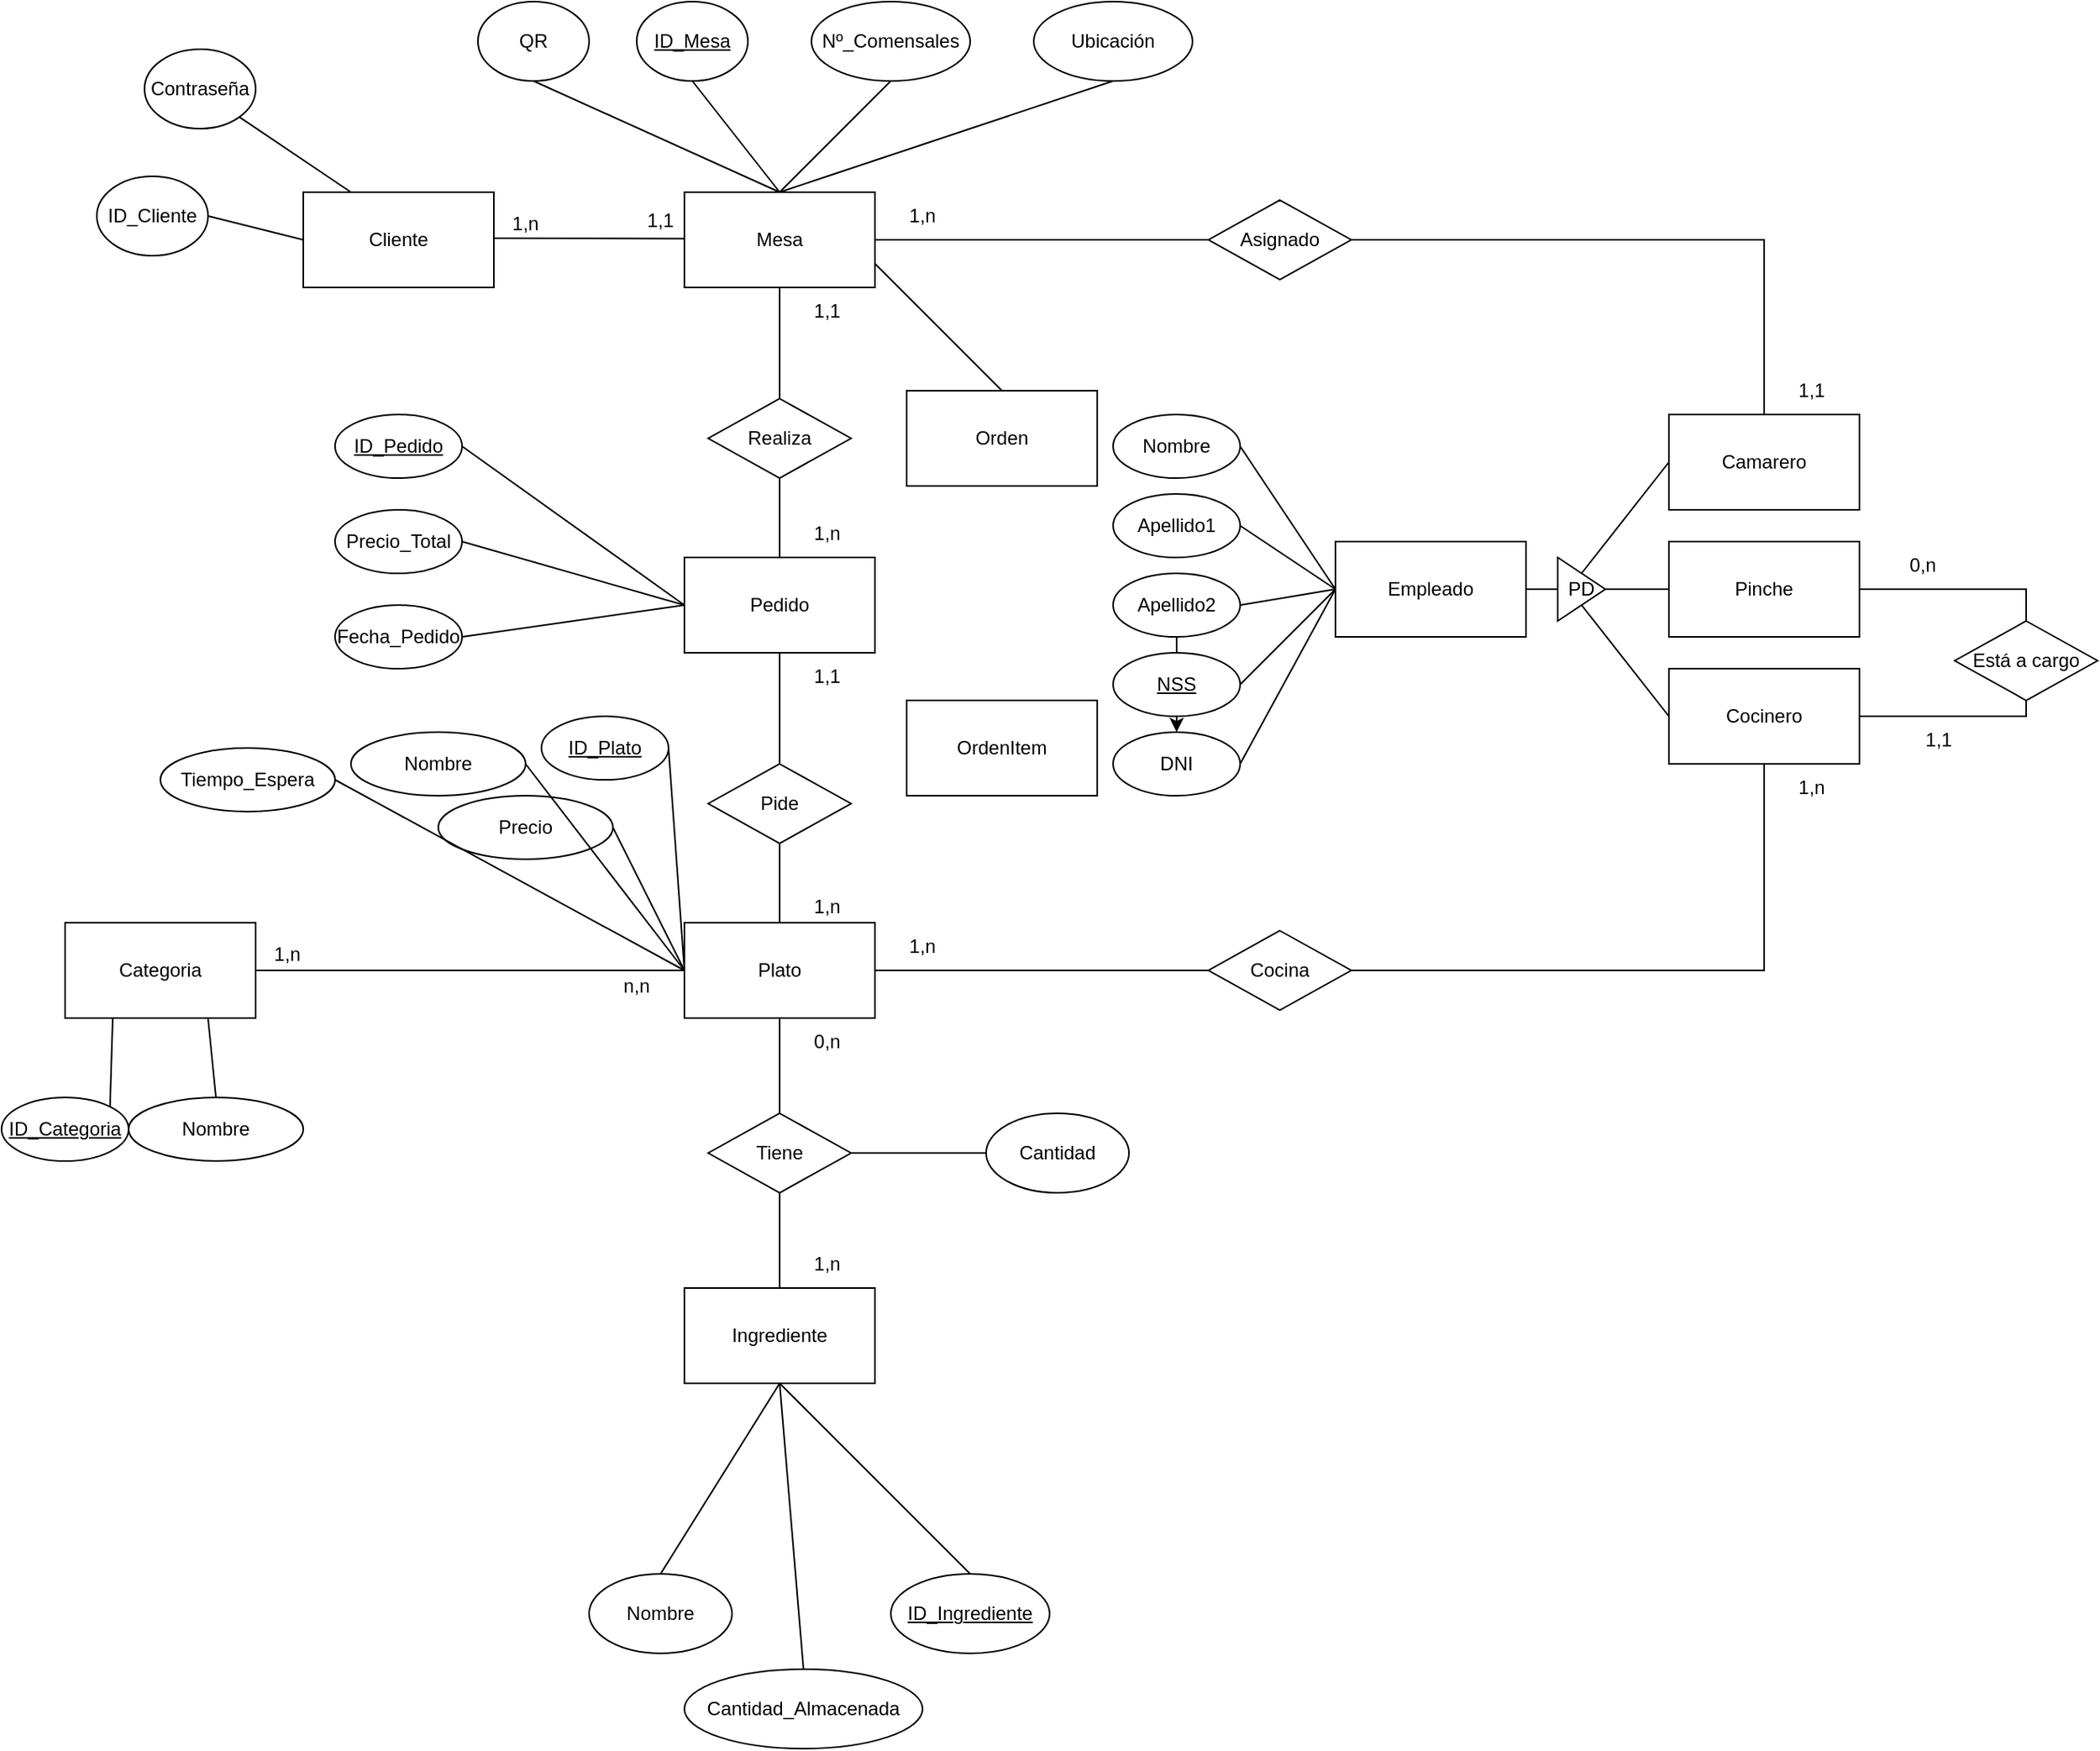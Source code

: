 <mxfile version="25.0.3">
  <diagram id="R2lEEEUBdFMjLlhIrx00" name="Page-1">
    <mxGraphModel dx="1972" dy="696" grid="1" gridSize="10" guides="1" tooltips="1" connect="1" arrows="1" fold="1" page="1" pageScale="1" pageWidth="850" pageHeight="1100" math="0" shadow="0" extFonts="Permanent Marker^https://fonts.googleapis.com/css?family=Permanent+Marker">
      <root>
        <mxCell id="0" />
        <mxCell id="1" parent="0" />
        <mxCell id="TCt7LzWQIcGlNpKZaNUx-1" value="Mesa" style="rounded=0;whiteSpace=wrap;html=1;" parent="1" vertex="1">
          <mxGeometry x="70" y="220" width="120" height="60" as="geometry" />
        </mxCell>
        <mxCell id="TCt7LzWQIcGlNpKZaNUx-3" value="Pedido" style="rounded=0;whiteSpace=wrap;html=1;" parent="1" vertex="1">
          <mxGeometry x="70" y="450" width="120" height="60" as="geometry" />
        </mxCell>
        <mxCell id="TCt7LzWQIcGlNpKZaNUx-4" value="Plato" style="rounded=0;whiteSpace=wrap;html=1;" parent="1" vertex="1">
          <mxGeometry x="70" y="680" width="120" height="60" as="geometry" />
        </mxCell>
        <mxCell id="TCt7LzWQIcGlNpKZaNUx-5" value="Ingrediente" style="rounded=0;whiteSpace=wrap;html=1;" parent="1" vertex="1">
          <mxGeometry x="70" y="910" width="120" height="60" as="geometry" />
        </mxCell>
        <mxCell id="TCt7LzWQIcGlNpKZaNUx-6" value="Empleado" style="rounded=0;whiteSpace=wrap;html=1;" parent="1" vertex="1">
          <mxGeometry x="480" y="440" width="120" height="60" as="geometry" />
        </mxCell>
        <mxCell id="TCt7LzWQIcGlNpKZaNUx-7" value="Camarero" style="rounded=0;whiteSpace=wrap;html=1;" parent="1" vertex="1">
          <mxGeometry x="690" y="360" width="120" height="60" as="geometry" />
        </mxCell>
        <mxCell id="TCt7LzWQIcGlNpKZaNUx-8" value="Pinche" style="rounded=0;whiteSpace=wrap;html=1;" parent="1" vertex="1">
          <mxGeometry x="690" y="440" width="120" height="60" as="geometry" />
        </mxCell>
        <mxCell id="TCt7LzWQIcGlNpKZaNUx-9" value="Cocinero" style="rounded=0;whiteSpace=wrap;html=1;" parent="1" vertex="1">
          <mxGeometry x="690" y="520" width="120" height="60" as="geometry" />
        </mxCell>
        <mxCell id="TCt7LzWQIcGlNpKZaNUx-10" value="PD" style="triangle;whiteSpace=wrap;html=1;" parent="1" vertex="1">
          <mxGeometry x="620" y="450" width="30" height="40" as="geometry" />
        </mxCell>
        <mxCell id="TCt7LzWQIcGlNpKZaNUx-11" value="" style="endArrow=none;html=1;rounded=0;entryX=1;entryY=0.5;entryDx=0;entryDy=0;exitX=0;exitY=0.5;exitDx=0;exitDy=0;" parent="1" source="TCt7LzWQIcGlNpKZaNUx-10" target="TCt7LzWQIcGlNpKZaNUx-6" edge="1">
          <mxGeometry width="50" height="50" relative="1" as="geometry">
            <mxPoint x="560" y="550" as="sourcePoint" />
            <mxPoint x="610" y="500" as="targetPoint" />
          </mxGeometry>
        </mxCell>
        <mxCell id="TCt7LzWQIcGlNpKZaNUx-12" value="" style="endArrow=none;html=1;rounded=0;entryX=0;entryY=0.5;entryDx=0;entryDy=0;exitX=0.5;exitY=0;exitDx=0;exitDy=0;" parent="1" source="TCt7LzWQIcGlNpKZaNUx-10" target="TCt7LzWQIcGlNpKZaNUx-7" edge="1">
          <mxGeometry width="50" height="50" relative="1" as="geometry">
            <mxPoint x="560" y="550" as="sourcePoint" />
            <mxPoint x="610" y="500" as="targetPoint" />
          </mxGeometry>
        </mxCell>
        <mxCell id="TCt7LzWQIcGlNpKZaNUx-13" value="" style="endArrow=none;html=1;rounded=0;entryX=1;entryY=0.5;entryDx=0;entryDy=0;exitX=0;exitY=0.5;exitDx=0;exitDy=0;" parent="1" source="TCt7LzWQIcGlNpKZaNUx-8" target="TCt7LzWQIcGlNpKZaNUx-10" edge="1">
          <mxGeometry width="50" height="50" relative="1" as="geometry">
            <mxPoint x="560" y="550" as="sourcePoint" />
            <mxPoint x="610" y="500" as="targetPoint" />
          </mxGeometry>
        </mxCell>
        <mxCell id="TCt7LzWQIcGlNpKZaNUx-14" value="" style="endArrow=none;html=1;rounded=0;entryX=0.5;entryY=1;entryDx=0;entryDy=0;exitX=0;exitY=0.5;exitDx=0;exitDy=0;" parent="1" source="TCt7LzWQIcGlNpKZaNUx-9" target="TCt7LzWQIcGlNpKZaNUx-10" edge="1">
          <mxGeometry width="50" height="50" relative="1" as="geometry">
            <mxPoint x="560" y="550" as="sourcePoint" />
            <mxPoint x="610" y="500" as="targetPoint" />
          </mxGeometry>
        </mxCell>
        <mxCell id="TCt7LzWQIcGlNpKZaNUx-15" value="Asignado" style="rhombus;whiteSpace=wrap;html=1;" parent="1" vertex="1">
          <mxGeometry x="400" y="225" width="90" height="50" as="geometry" />
        </mxCell>
        <mxCell id="TCt7LzWQIcGlNpKZaNUx-16" value="Realiza" style="rhombus;whiteSpace=wrap;html=1;" parent="1" vertex="1">
          <mxGeometry x="85" y="350" width="90" height="50" as="geometry" />
        </mxCell>
        <mxCell id="TCt7LzWQIcGlNpKZaNUx-17" value="Pide" style="rhombus;whiteSpace=wrap;html=1;" parent="1" vertex="1">
          <mxGeometry x="85" y="580" width="90" height="50" as="geometry" />
        </mxCell>
        <mxCell id="TCt7LzWQIcGlNpKZaNUx-18" value="Tiene" style="rhombus;whiteSpace=wrap;html=1;" parent="1" vertex="1">
          <mxGeometry x="85" y="800" width="90" height="50" as="geometry" />
        </mxCell>
        <mxCell id="TCt7LzWQIcGlNpKZaNUx-20" value="" style="endArrow=none;html=1;rounded=0;entryX=0;entryY=0.5;entryDx=0;entryDy=0;exitX=1;exitY=0.5;exitDx=0;exitDy=0;" parent="1" source="TCt7LzWQIcGlNpKZaNUx-1" target="TCt7LzWQIcGlNpKZaNUx-15" edge="1">
          <mxGeometry width="50" height="50" relative="1" as="geometry">
            <mxPoint x="360" y="500" as="sourcePoint" />
            <mxPoint x="410" y="450" as="targetPoint" />
          </mxGeometry>
        </mxCell>
        <mxCell id="TCt7LzWQIcGlNpKZaNUx-21" value="" style="endArrow=none;html=1;rounded=0;entryX=0.5;entryY=1;entryDx=0;entryDy=0;exitX=0.5;exitY=0;exitDx=0;exitDy=0;" parent="1" source="TCt7LzWQIcGlNpKZaNUx-16" target="TCt7LzWQIcGlNpKZaNUx-1" edge="1">
          <mxGeometry width="50" height="50" relative="1" as="geometry">
            <mxPoint x="360" y="440" as="sourcePoint" />
            <mxPoint x="410" y="390" as="targetPoint" />
          </mxGeometry>
        </mxCell>
        <mxCell id="TCt7LzWQIcGlNpKZaNUx-22" value="" style="endArrow=none;html=1;rounded=0;entryX=0.5;entryY=0;entryDx=0;entryDy=0;exitX=0.5;exitY=1;exitDx=0;exitDy=0;" parent="1" source="TCt7LzWQIcGlNpKZaNUx-16" target="TCt7LzWQIcGlNpKZaNUx-3" edge="1">
          <mxGeometry width="50" height="50" relative="1" as="geometry">
            <mxPoint x="140" y="360" as="sourcePoint" />
            <mxPoint x="140" y="290" as="targetPoint" />
          </mxGeometry>
        </mxCell>
        <mxCell id="TCt7LzWQIcGlNpKZaNUx-23" value="" style="endArrow=none;html=1;rounded=0;entryX=0.5;entryY=0;entryDx=0;entryDy=0;exitX=0.5;exitY=1;exitDx=0;exitDy=0;" parent="1" source="TCt7LzWQIcGlNpKZaNUx-3" target="TCt7LzWQIcGlNpKZaNUx-17" edge="1">
          <mxGeometry width="50" height="50" relative="1" as="geometry">
            <mxPoint x="140" y="410" as="sourcePoint" />
            <mxPoint x="140" y="460" as="targetPoint" />
          </mxGeometry>
        </mxCell>
        <mxCell id="TCt7LzWQIcGlNpKZaNUx-24" value="" style="endArrow=none;html=1;rounded=0;entryX=0.5;entryY=0;entryDx=0;entryDy=0;exitX=0.5;exitY=1;exitDx=0;exitDy=0;" parent="1" source="TCt7LzWQIcGlNpKZaNUx-17" target="TCt7LzWQIcGlNpKZaNUx-4" edge="1">
          <mxGeometry width="50" height="50" relative="1" as="geometry">
            <mxPoint x="140" y="520" as="sourcePoint" />
            <mxPoint x="140" y="590" as="targetPoint" />
          </mxGeometry>
        </mxCell>
        <mxCell id="TCt7LzWQIcGlNpKZaNUx-25" value="" style="endArrow=none;html=1;rounded=0;entryX=0.5;entryY=0;entryDx=0;entryDy=0;exitX=0.5;exitY=1;exitDx=0;exitDy=0;" parent="1" source="TCt7LzWQIcGlNpKZaNUx-4" target="TCt7LzWQIcGlNpKZaNUx-18" edge="1">
          <mxGeometry width="50" height="50" relative="1" as="geometry">
            <mxPoint x="140" y="640" as="sourcePoint" />
            <mxPoint x="140" y="690" as="targetPoint" />
          </mxGeometry>
        </mxCell>
        <mxCell id="TCt7LzWQIcGlNpKZaNUx-26" value="" style="endArrow=none;html=1;rounded=0;exitX=0.5;exitY=1;exitDx=0;exitDy=0;entryX=0.5;entryY=0;entryDx=0;entryDy=0;" parent="1" source="TCt7LzWQIcGlNpKZaNUx-18" target="TCt7LzWQIcGlNpKZaNUx-5" edge="1">
          <mxGeometry width="50" height="50" relative="1" as="geometry">
            <mxPoint x="360" y="800" as="sourcePoint" />
            <mxPoint x="410" y="750" as="targetPoint" />
          </mxGeometry>
        </mxCell>
        <mxCell id="TCt7LzWQIcGlNpKZaNUx-27" value="" style="endArrow=none;html=1;rounded=0;entryX=1;entryY=0.5;entryDx=0;entryDy=0;exitX=0.5;exitY=0;exitDx=0;exitDy=0;" parent="1" source="TCt7LzWQIcGlNpKZaNUx-7" target="TCt7LzWQIcGlNpKZaNUx-15" edge="1">
          <mxGeometry width="50" height="50" relative="1" as="geometry">
            <mxPoint x="360" y="410" as="sourcePoint" />
            <mxPoint x="410" y="360" as="targetPoint" />
            <Array as="points">
              <mxPoint x="750" y="250" />
            </Array>
          </mxGeometry>
        </mxCell>
        <mxCell id="TCt7LzWQIcGlNpKZaNUx-28" value="" style="endArrow=none;html=1;rounded=0;exitX=1;exitY=0.5;exitDx=0;exitDy=0;entryX=0;entryY=0.5;entryDx=0;entryDy=0;" parent="1" source="TCt7LzWQIcGlNpKZaNUx-4" target="TCt7LzWQIcGlNpKZaNUx-29" edge="1">
          <mxGeometry width="50" height="50" relative="1" as="geometry">
            <mxPoint x="360" y="780" as="sourcePoint" />
            <mxPoint x="410" y="730" as="targetPoint" />
          </mxGeometry>
        </mxCell>
        <mxCell id="TCt7LzWQIcGlNpKZaNUx-29" value="Cocina" style="rhombus;whiteSpace=wrap;html=1;" parent="1" vertex="1">
          <mxGeometry x="400" y="685" width="90" height="50" as="geometry" />
        </mxCell>
        <mxCell id="TCt7LzWQIcGlNpKZaNUx-30" value="" style="endArrow=none;html=1;rounded=0;exitX=1;exitY=0.5;exitDx=0;exitDy=0;entryX=0.5;entryY=1;entryDx=0;entryDy=0;" parent="1" source="TCt7LzWQIcGlNpKZaNUx-29" target="TCt7LzWQIcGlNpKZaNUx-9" edge="1">
          <mxGeometry width="50" height="50" relative="1" as="geometry">
            <mxPoint x="200" y="720" as="sourcePoint" />
            <mxPoint x="370" y="720" as="targetPoint" />
            <Array as="points">
              <mxPoint x="750" y="710" />
            </Array>
          </mxGeometry>
        </mxCell>
        <mxCell id="TCt7LzWQIcGlNpKZaNUx-32" value="Está a cargo" style="rhombus;whiteSpace=wrap;html=1;" parent="1" vertex="1">
          <mxGeometry x="870" y="490" width="90" height="50" as="geometry" />
        </mxCell>
        <mxCell id="TCt7LzWQIcGlNpKZaNUx-33" value="" style="endArrow=none;html=1;rounded=0;exitX=1;exitY=0.5;exitDx=0;exitDy=0;entryX=0.5;entryY=0;entryDx=0;entryDy=0;" parent="1" source="TCt7LzWQIcGlNpKZaNUx-8" target="TCt7LzWQIcGlNpKZaNUx-32" edge="1">
          <mxGeometry width="50" height="50" relative="1" as="geometry">
            <mxPoint x="860" y="490" as="sourcePoint" />
            <mxPoint x="910" y="440" as="targetPoint" />
            <Array as="points">
              <mxPoint x="915" y="470" />
            </Array>
          </mxGeometry>
        </mxCell>
        <mxCell id="TCt7LzWQIcGlNpKZaNUx-34" value="" style="endArrow=none;html=1;rounded=0;exitX=1;exitY=0.5;exitDx=0;exitDy=0;entryX=0.5;entryY=1;entryDx=0;entryDy=0;" parent="1" source="TCt7LzWQIcGlNpKZaNUx-9" target="TCt7LzWQIcGlNpKZaNUx-32" edge="1">
          <mxGeometry width="50" height="50" relative="1" as="geometry">
            <mxPoint x="820" y="480" as="sourcePoint" />
            <mxPoint x="925" y="500" as="targetPoint" />
            <Array as="points">
              <mxPoint x="915" y="550" />
            </Array>
          </mxGeometry>
        </mxCell>
        <mxCell id="TCt7LzWQIcGlNpKZaNUx-35" value="1,n" style="text;html=1;align=center;verticalAlign=middle;whiteSpace=wrap;rounded=0;" parent="1" vertex="1">
          <mxGeometry x="190" y="220" width="60" height="30" as="geometry" />
        </mxCell>
        <mxCell id="TCt7LzWQIcGlNpKZaNUx-36" value="1,1" style="text;html=1;align=center;verticalAlign=middle;whiteSpace=wrap;rounded=0;" parent="1" vertex="1">
          <mxGeometry x="750" y="330" width="60" height="30" as="geometry" />
        </mxCell>
        <mxCell id="TCt7LzWQIcGlNpKZaNUx-37" value="1,1" style="text;html=1;align=center;verticalAlign=middle;whiteSpace=wrap;rounded=0;" parent="1" vertex="1">
          <mxGeometry x="130" y="280" width="60" height="30" as="geometry" />
        </mxCell>
        <mxCell id="TCt7LzWQIcGlNpKZaNUx-38" value="1,1" style="text;html=1;align=center;verticalAlign=middle;whiteSpace=wrap;rounded=0;" parent="1" vertex="1">
          <mxGeometry x="130" y="510" width="60" height="30" as="geometry" />
        </mxCell>
        <mxCell id="TCt7LzWQIcGlNpKZaNUx-39" value="1,n" style="text;html=1;align=center;verticalAlign=middle;whiteSpace=wrap;rounded=0;" parent="1" vertex="1">
          <mxGeometry x="130" y="420" width="60" height="30" as="geometry" />
        </mxCell>
        <mxCell id="TCt7LzWQIcGlNpKZaNUx-40" value="1,n" style="text;html=1;align=center;verticalAlign=middle;whiteSpace=wrap;rounded=0;" parent="1" vertex="1">
          <mxGeometry x="130" y="655" width="60" height="30" as="geometry" />
        </mxCell>
        <mxCell id="TCt7LzWQIcGlNpKZaNUx-41" value="1,n" style="text;html=1;align=center;verticalAlign=middle;whiteSpace=wrap;rounded=0;" parent="1" vertex="1">
          <mxGeometry x="190" y="680" width="60" height="30" as="geometry" />
        </mxCell>
        <mxCell id="TCt7LzWQIcGlNpKZaNUx-42" value="1,n" style="text;html=1;align=center;verticalAlign=middle;whiteSpace=wrap;rounded=0;" parent="1" vertex="1">
          <mxGeometry x="130" y="880" width="60" height="30" as="geometry" />
        </mxCell>
        <mxCell id="TCt7LzWQIcGlNpKZaNUx-43" value="0,n" style="text;html=1;align=center;verticalAlign=middle;whiteSpace=wrap;rounded=0;" parent="1" vertex="1">
          <mxGeometry x="130" y="740" width="60" height="30" as="geometry" />
        </mxCell>
        <mxCell id="TCt7LzWQIcGlNpKZaNUx-44" value="1,n" style="text;html=1;align=center;verticalAlign=middle;whiteSpace=wrap;rounded=0;" parent="1" vertex="1">
          <mxGeometry x="750" y="580" width="60" height="30" as="geometry" />
        </mxCell>
        <mxCell id="TCt7LzWQIcGlNpKZaNUx-45" value="0,n" style="text;html=1;align=center;verticalAlign=middle;whiteSpace=wrap;rounded=0;" parent="1" vertex="1">
          <mxGeometry x="820" y="440" width="60" height="30" as="geometry" />
        </mxCell>
        <mxCell id="TCt7LzWQIcGlNpKZaNUx-46" value="1,1" style="text;html=1;align=center;verticalAlign=middle;whiteSpace=wrap;rounded=0;" parent="1" vertex="1">
          <mxGeometry x="830" y="550" width="60" height="30" as="geometry" />
        </mxCell>
        <mxCell id="TCt7LzWQIcGlNpKZaNUx-47" value="QR" style="ellipse;whiteSpace=wrap;html=1;" parent="1" vertex="1">
          <mxGeometry x="-60" y="100" width="70" height="50" as="geometry" />
        </mxCell>
        <mxCell id="TCt7LzWQIcGlNpKZaNUx-48" value="ID_Mesa" style="ellipse;whiteSpace=wrap;html=1;fontStyle=4" parent="1" vertex="1">
          <mxGeometry x="40" y="100" width="70" height="50" as="geometry" />
        </mxCell>
        <mxCell id="TCt7LzWQIcGlNpKZaNUx-49" value="Nº_Comensales" style="ellipse;whiteSpace=wrap;html=1;" parent="1" vertex="1">
          <mxGeometry x="150" y="100" width="100" height="50" as="geometry" />
        </mxCell>
        <mxCell id="TCt7LzWQIcGlNpKZaNUx-50" value="Ubicación" style="ellipse;whiteSpace=wrap;html=1;" parent="1" vertex="1">
          <mxGeometry x="290" y="100" width="100" height="50" as="geometry" />
        </mxCell>
        <mxCell id="TCt7LzWQIcGlNpKZaNUx-51" value="" style="endArrow=none;html=1;rounded=0;entryX=0.5;entryY=1;entryDx=0;entryDy=0;exitX=0.5;exitY=0;exitDx=0;exitDy=0;" parent="1" source="TCt7LzWQIcGlNpKZaNUx-1" target="TCt7LzWQIcGlNpKZaNUx-47" edge="1">
          <mxGeometry width="50" height="50" relative="1" as="geometry">
            <mxPoint x="450" y="400" as="sourcePoint" />
            <mxPoint x="500" y="350" as="targetPoint" />
          </mxGeometry>
        </mxCell>
        <mxCell id="TCt7LzWQIcGlNpKZaNUx-52" value="" style="endArrow=none;html=1;rounded=0;entryX=0.5;entryY=1;entryDx=0;entryDy=0;exitX=0.5;exitY=0;exitDx=0;exitDy=0;" parent="1" source="TCt7LzWQIcGlNpKZaNUx-1" target="TCt7LzWQIcGlNpKZaNUx-48" edge="1">
          <mxGeometry width="50" height="50" relative="1" as="geometry">
            <mxPoint x="450" y="400" as="sourcePoint" />
            <mxPoint x="500" y="350" as="targetPoint" />
          </mxGeometry>
        </mxCell>
        <mxCell id="TCt7LzWQIcGlNpKZaNUx-53" value="" style="endArrow=none;html=1;rounded=0;exitX=0.5;exitY=1;exitDx=0;exitDy=0;entryX=0.5;entryY=0;entryDx=0;entryDy=0;" parent="1" source="TCt7LzWQIcGlNpKZaNUx-49" target="TCt7LzWQIcGlNpKZaNUx-1" edge="1">
          <mxGeometry width="50" height="50" relative="1" as="geometry">
            <mxPoint x="450" y="400" as="sourcePoint" />
            <mxPoint x="500" y="350" as="targetPoint" />
          </mxGeometry>
        </mxCell>
        <mxCell id="TCt7LzWQIcGlNpKZaNUx-54" value="" style="endArrow=none;html=1;rounded=0;entryX=0.5;entryY=1;entryDx=0;entryDy=0;exitX=0.5;exitY=0;exitDx=0;exitDy=0;" parent="1" source="TCt7LzWQIcGlNpKZaNUx-1" target="TCt7LzWQIcGlNpKZaNUx-50" edge="1">
          <mxGeometry width="50" height="50" relative="1" as="geometry">
            <mxPoint x="450" y="400" as="sourcePoint" />
            <mxPoint x="500" y="350" as="targetPoint" />
          </mxGeometry>
        </mxCell>
        <mxCell id="TCt7LzWQIcGlNpKZaNUx-55" value="ID_Pedido" style="ellipse;whiteSpace=wrap;html=1;fontStyle=4" parent="1" vertex="1">
          <mxGeometry x="-150" y="360" width="80" height="40" as="geometry" />
        </mxCell>
        <mxCell id="TCt7LzWQIcGlNpKZaNUx-56" value="Precio_Total" style="ellipse;whiteSpace=wrap;html=1;" parent="1" vertex="1">
          <mxGeometry x="-150" y="420" width="80" height="40" as="geometry" />
        </mxCell>
        <mxCell id="TCt7LzWQIcGlNpKZaNUx-58" value="Fecha_Pedido" style="ellipse;whiteSpace=wrap;html=1;" parent="1" vertex="1">
          <mxGeometry x="-150" y="480" width="80" height="40" as="geometry" />
        </mxCell>
        <mxCell id="TCt7LzWQIcGlNpKZaNUx-59" value="" style="endArrow=none;html=1;rounded=0;entryX=1;entryY=0.5;entryDx=0;entryDy=0;exitX=0;exitY=0.5;exitDx=0;exitDy=0;" parent="1" source="TCt7LzWQIcGlNpKZaNUx-3" target="TCt7LzWQIcGlNpKZaNUx-58" edge="1">
          <mxGeometry width="50" height="50" relative="1" as="geometry">
            <mxPoint x="130" y="580" as="sourcePoint" />
            <mxPoint x="180" y="530" as="targetPoint" />
          </mxGeometry>
        </mxCell>
        <mxCell id="TCt7LzWQIcGlNpKZaNUx-62" value="" style="endArrow=none;html=1;rounded=0;entryX=1;entryY=0.5;entryDx=0;entryDy=0;exitX=0;exitY=0.5;exitDx=0;exitDy=0;" parent="1" source="TCt7LzWQIcGlNpKZaNUx-3" target="TCt7LzWQIcGlNpKZaNUx-56" edge="1">
          <mxGeometry width="50" height="50" relative="1" as="geometry">
            <mxPoint x="80" y="490" as="sourcePoint" />
            <mxPoint x="-60" y="510" as="targetPoint" />
          </mxGeometry>
        </mxCell>
        <mxCell id="TCt7LzWQIcGlNpKZaNUx-63" value="" style="endArrow=none;html=1;rounded=0;entryX=1;entryY=0.5;entryDx=0;entryDy=0;exitX=0;exitY=0.5;exitDx=0;exitDy=0;" parent="1" source="TCt7LzWQIcGlNpKZaNUx-3" target="TCt7LzWQIcGlNpKZaNUx-55" edge="1">
          <mxGeometry width="50" height="50" relative="1" as="geometry">
            <mxPoint x="80" y="490" as="sourcePoint" />
            <mxPoint x="-60" y="450" as="targetPoint" />
          </mxGeometry>
        </mxCell>
        <mxCell id="TCt7LzWQIcGlNpKZaNUx-64" value="Tiempo_Espera" style="ellipse;whiteSpace=wrap;html=1;" parent="1" vertex="1">
          <mxGeometry x="-260" y="570" width="110" height="40" as="geometry" />
        </mxCell>
        <mxCell id="TCt7LzWQIcGlNpKZaNUx-65" value="Nombre" style="ellipse;whiteSpace=wrap;html=1;" parent="1" vertex="1">
          <mxGeometry x="-140" y="560" width="110" height="40" as="geometry" />
        </mxCell>
        <mxCell id="TCt7LzWQIcGlNpKZaNUx-66" value="Precio" style="ellipse;whiteSpace=wrap;html=1;" parent="1" vertex="1">
          <mxGeometry x="-85" y="600" width="110" height="40" as="geometry" />
        </mxCell>
        <mxCell id="TCt7LzWQIcGlNpKZaNUx-67" value="" style="endArrow=none;html=1;rounded=0;exitX=0;exitY=0.5;exitDx=0;exitDy=0;entryX=1;entryY=0.5;entryDx=0;entryDy=0;" parent="1" source="TCt7LzWQIcGlNpKZaNUx-4" target="TCt7LzWQIcGlNpKZaNUx-65" edge="1">
          <mxGeometry width="50" height="50" relative="1" as="geometry">
            <mxPoint x="130" y="580" as="sourcePoint" />
            <mxPoint x="180" y="530" as="targetPoint" />
          </mxGeometry>
        </mxCell>
        <mxCell id="TCt7LzWQIcGlNpKZaNUx-68" value="" style="endArrow=none;html=1;rounded=0;exitX=0;exitY=0.5;exitDx=0;exitDy=0;entryX=1;entryY=0.5;entryDx=0;entryDy=0;" parent="1" source="TCt7LzWQIcGlNpKZaNUx-4" target="TCt7LzWQIcGlNpKZaNUx-64" edge="1">
          <mxGeometry width="50" height="50" relative="1" as="geometry">
            <mxPoint x="130" y="580" as="sourcePoint" />
            <mxPoint x="180" y="530" as="targetPoint" />
          </mxGeometry>
        </mxCell>
        <mxCell id="TCt7LzWQIcGlNpKZaNUx-69" value="" style="endArrow=none;html=1;rounded=0;entryX=1;entryY=0.5;entryDx=0;entryDy=0;" parent="1" target="TCt7LzWQIcGlNpKZaNUx-66" edge="1">
          <mxGeometry width="50" height="50" relative="1" as="geometry">
            <mxPoint x="70" y="710" as="sourcePoint" />
            <mxPoint x="-30" y="720" as="targetPoint" />
          </mxGeometry>
        </mxCell>
        <mxCell id="TCt7LzWQIcGlNpKZaNUx-70" value="Cantidad" style="ellipse;whiteSpace=wrap;html=1;" parent="1" vertex="1">
          <mxGeometry x="260" y="800" width="90" height="50" as="geometry" />
        </mxCell>
        <mxCell id="gBYAiOGmusWAP55857yH-1" value="" style="endArrow=none;html=1;rounded=0;exitX=1;exitY=0.5;exitDx=0;exitDy=0;entryX=0;entryY=0.5;entryDx=0;entryDy=0;" parent="1" source="TCt7LzWQIcGlNpKZaNUx-18" target="TCt7LzWQIcGlNpKZaNUx-70" edge="1">
          <mxGeometry width="50" height="50" relative="1" as="geometry">
            <mxPoint x="190" y="790" as="sourcePoint" />
            <mxPoint x="240" y="740" as="targetPoint" />
          </mxGeometry>
        </mxCell>
        <mxCell id="gBYAiOGmusWAP55857yH-2" value="ID_Plato" style="ellipse;whiteSpace=wrap;html=1;fontStyle=4" parent="1" vertex="1">
          <mxGeometry x="-20" y="550" width="80" height="40" as="geometry" />
        </mxCell>
        <mxCell id="gBYAiOGmusWAP55857yH-3" value="ID_Ingrediente" style="ellipse;whiteSpace=wrap;html=1;fontStyle=4" parent="1" vertex="1">
          <mxGeometry x="200" y="1090" width="100" height="50" as="geometry" />
        </mxCell>
        <mxCell id="gBYAiOGmusWAP55857yH-4" value="Nombre" style="ellipse;whiteSpace=wrap;html=1;" parent="1" vertex="1">
          <mxGeometry x="10" y="1090" width="90" height="50" as="geometry" />
        </mxCell>
        <mxCell id="gBYAiOGmusWAP55857yH-5" value="Nombre" style="ellipse;whiteSpace=wrap;html=1;" parent="1" vertex="1">
          <mxGeometry x="340" y="360" width="80" height="40" as="geometry" />
        </mxCell>
        <mxCell id="gBYAiOGmusWAP55857yH-6" value="Apellido1" style="ellipse;whiteSpace=wrap;html=1;" parent="1" vertex="1">
          <mxGeometry x="340" y="410" width="80" height="40" as="geometry" />
        </mxCell>
        <mxCell id="DLzv51p-iWsmc060hlH9-1" value="" style="edgeStyle=orthogonalEdgeStyle;rounded=0;orthogonalLoop=1;jettySize=auto;html=1;" parent="1" source="gBYAiOGmusWAP55857yH-7" target="gBYAiOGmusWAP55857yH-9" edge="1">
          <mxGeometry relative="1" as="geometry" />
        </mxCell>
        <mxCell id="gBYAiOGmusWAP55857yH-7" value="Apellido2" style="ellipse;whiteSpace=wrap;html=1;" parent="1" vertex="1">
          <mxGeometry x="340" y="460" width="80" height="40" as="geometry" />
        </mxCell>
        <mxCell id="gBYAiOGmusWAP55857yH-8" value="NSS" style="ellipse;whiteSpace=wrap;html=1;fontStyle=4" parent="1" vertex="1">
          <mxGeometry x="340" y="510" width="80" height="40" as="geometry" />
        </mxCell>
        <mxCell id="gBYAiOGmusWAP55857yH-9" value="DNI" style="ellipse;whiteSpace=wrap;html=1;" parent="1" vertex="1">
          <mxGeometry x="340" y="560" width="80" height="40" as="geometry" />
        </mxCell>
        <mxCell id="gBYAiOGmusWAP55857yH-11" value="" style="endArrow=none;html=1;rounded=0;entryX=0;entryY=0.5;entryDx=0;entryDy=0;exitX=1;exitY=0.5;exitDx=0;exitDy=0;" parent="1" source="gBYAiOGmusWAP55857yH-5" target="TCt7LzWQIcGlNpKZaNUx-6" edge="1">
          <mxGeometry width="50" height="50" relative="1" as="geometry">
            <mxPoint x="340" y="360" as="sourcePoint" />
            <mxPoint x="390" y="310" as="targetPoint" />
          </mxGeometry>
        </mxCell>
        <mxCell id="gBYAiOGmusWAP55857yH-12" value="" style="endArrow=none;html=1;rounded=0;exitX=1;exitY=0.5;exitDx=0;exitDy=0;entryX=0;entryY=0.5;entryDx=0;entryDy=0;" parent="1" source="gBYAiOGmusWAP55857yH-6" target="TCt7LzWQIcGlNpKZaNUx-6" edge="1">
          <mxGeometry width="50" height="50" relative="1" as="geometry">
            <mxPoint x="340" y="360" as="sourcePoint" />
            <mxPoint x="390" y="310" as="targetPoint" />
          </mxGeometry>
        </mxCell>
        <mxCell id="gBYAiOGmusWAP55857yH-13" value="" style="endArrow=none;html=1;rounded=0;exitX=1;exitY=0.5;exitDx=0;exitDy=0;entryX=0;entryY=0.5;entryDx=0;entryDy=0;" parent="1" source="gBYAiOGmusWAP55857yH-7" target="TCt7LzWQIcGlNpKZaNUx-6" edge="1">
          <mxGeometry width="50" height="50" relative="1" as="geometry">
            <mxPoint x="340" y="360" as="sourcePoint" />
            <mxPoint x="390" y="310" as="targetPoint" />
          </mxGeometry>
        </mxCell>
        <mxCell id="gBYAiOGmusWAP55857yH-14" value="" style="endArrow=none;html=1;rounded=0;entryX=0;entryY=0.5;entryDx=0;entryDy=0;exitX=1;exitY=0.5;exitDx=0;exitDy=0;" parent="1" source="gBYAiOGmusWAP55857yH-8" target="TCt7LzWQIcGlNpKZaNUx-6" edge="1">
          <mxGeometry width="50" height="50" relative="1" as="geometry">
            <mxPoint x="340" y="490" as="sourcePoint" />
            <mxPoint x="390" y="440" as="targetPoint" />
          </mxGeometry>
        </mxCell>
        <mxCell id="gBYAiOGmusWAP55857yH-15" value="" style="endArrow=none;html=1;rounded=0;entryX=0;entryY=0.5;entryDx=0;entryDy=0;exitX=1;exitY=0.5;exitDx=0;exitDy=0;" parent="1" source="gBYAiOGmusWAP55857yH-9" target="TCt7LzWQIcGlNpKZaNUx-6" edge="1">
          <mxGeometry width="50" height="50" relative="1" as="geometry">
            <mxPoint x="340" y="490" as="sourcePoint" />
            <mxPoint x="390" y="440" as="targetPoint" />
          </mxGeometry>
        </mxCell>
        <mxCell id="gBYAiOGmusWAP55857yH-16" value="" style="endArrow=none;html=1;rounded=0;exitX=0.5;exitY=1;exitDx=0;exitDy=0;entryX=0.5;entryY=0;entryDx=0;entryDy=0;" parent="1" source="TCt7LzWQIcGlNpKZaNUx-5" target="gBYAiOGmusWAP55857yH-4" edge="1">
          <mxGeometry width="50" height="50" relative="1" as="geometry">
            <mxPoint x="280" y="930" as="sourcePoint" />
            <mxPoint x="330" y="880" as="targetPoint" />
          </mxGeometry>
        </mxCell>
        <mxCell id="gBYAiOGmusWAP55857yH-17" value="Cantidad_Almacenada" style="ellipse;whiteSpace=wrap;html=1;" parent="1" vertex="1">
          <mxGeometry x="70" y="1150" width="150" height="50" as="geometry" />
        </mxCell>
        <mxCell id="gBYAiOGmusWAP55857yH-18" value="" style="endArrow=none;html=1;rounded=0;exitX=0.5;exitY=1;exitDx=0;exitDy=0;entryX=0.5;entryY=0;entryDx=0;entryDy=0;" parent="1" source="TCt7LzWQIcGlNpKZaNUx-5" target="gBYAiOGmusWAP55857yH-17" edge="1">
          <mxGeometry width="50" height="50" relative="1" as="geometry">
            <mxPoint x="280" y="970" as="sourcePoint" />
            <mxPoint x="330" y="920" as="targetPoint" />
          </mxGeometry>
        </mxCell>
        <mxCell id="gBYAiOGmusWAP55857yH-19" value="" style="endArrow=none;html=1;rounded=0;exitX=0.5;exitY=1;exitDx=0;exitDy=0;entryX=0.5;entryY=0;entryDx=0;entryDy=0;" parent="1" source="TCt7LzWQIcGlNpKZaNUx-5" target="gBYAiOGmusWAP55857yH-3" edge="1">
          <mxGeometry width="50" height="50" relative="1" as="geometry">
            <mxPoint x="140" y="980" as="sourcePoint" />
            <mxPoint x="155" y="1160" as="targetPoint" />
          </mxGeometry>
        </mxCell>
        <mxCell id="gBYAiOGmusWAP55857yH-20" value="" style="endArrow=none;html=1;rounded=0;exitX=1;exitY=0.5;exitDx=0;exitDy=0;entryX=0;entryY=0.5;entryDx=0;entryDy=0;" parent="1" source="gBYAiOGmusWAP55857yH-2" target="TCt7LzWQIcGlNpKZaNUx-4" edge="1">
          <mxGeometry width="50" height="50" relative="1" as="geometry">
            <mxPoint x="280" y="610" as="sourcePoint" />
            <mxPoint x="330" y="560" as="targetPoint" />
          </mxGeometry>
        </mxCell>
        <mxCell id="gBYAiOGmusWAP55857yH-21" value="" style="endArrow=none;html=1;rounded=0;exitX=1;exitY=0.5;exitDx=0;exitDy=0;entryX=0;entryY=0.5;entryDx=0;entryDy=0;" parent="1" source="RK5KIplEFvU-Q2uTgFyk-9" target="TCt7LzWQIcGlNpKZaNUx-4" edge="1">
          <mxGeometry width="50" height="50" relative="1" as="geometry">
            <mxPoint x="30.0" y="755" as="sourcePoint" />
            <mxPoint x="330" y="560" as="targetPoint" />
          </mxGeometry>
        </mxCell>
        <mxCell id="RK5KIplEFvU-Q2uTgFyk-1" value="Cliente" style="rounded=0;whiteSpace=wrap;html=1;" vertex="1" parent="1">
          <mxGeometry x="-170" y="220" width="120" height="60" as="geometry" />
        </mxCell>
        <mxCell id="RK5KIplEFvU-Q2uTgFyk-2" value="" style="endArrow=none;html=1;rounded=0;entryX=0;entryY=0.5;entryDx=0;entryDy=0;" edge="1" parent="1">
          <mxGeometry width="50" height="50" relative="1" as="geometry">
            <mxPoint x="-50" y="249" as="sourcePoint" />
            <mxPoint x="70" y="249.26" as="targetPoint" />
          </mxGeometry>
        </mxCell>
        <mxCell id="RK5KIplEFvU-Q2uTgFyk-3" value="Contraseña" style="ellipse;whiteSpace=wrap;html=1;" vertex="1" parent="1">
          <mxGeometry x="-270" y="130" width="70" height="50" as="geometry" />
        </mxCell>
        <mxCell id="RK5KIplEFvU-Q2uTgFyk-4" value="ID_C&lt;span style=&quot;background-color: initial;&quot;&gt;liente&lt;/span&gt;" style="ellipse;whiteSpace=wrap;html=1;" vertex="1" parent="1">
          <mxGeometry x="-300" y="210" width="70" height="50" as="geometry" />
        </mxCell>
        <mxCell id="RK5KIplEFvU-Q2uTgFyk-5" value="" style="endArrow=none;html=1;rounded=0;entryX=0;entryY=0.5;entryDx=0;entryDy=0;exitX=1;exitY=0.5;exitDx=0;exitDy=0;" edge="1" parent="1" source="RK5KIplEFvU-Q2uTgFyk-4" target="RK5KIplEFvU-Q2uTgFyk-1">
          <mxGeometry width="50" height="50" relative="1" as="geometry">
            <mxPoint x="-230" y="234.62" as="sourcePoint" />
            <mxPoint x="-110" y="234.88" as="targetPoint" />
          </mxGeometry>
        </mxCell>
        <mxCell id="RK5KIplEFvU-Q2uTgFyk-6" value="" style="endArrow=none;html=1;rounded=0;entryX=0.25;entryY=0;entryDx=0;entryDy=0;exitX=1;exitY=1;exitDx=0;exitDy=0;" edge="1" parent="1" source="RK5KIplEFvU-Q2uTgFyk-3" target="RK5KIplEFvU-Q2uTgFyk-1">
          <mxGeometry width="50" height="50" relative="1" as="geometry">
            <mxPoint x="-220" y="180" as="sourcePoint" />
            <mxPoint x="-160" y="195.38" as="targetPoint" />
          </mxGeometry>
        </mxCell>
        <mxCell id="RK5KIplEFvU-Q2uTgFyk-7" value="1,n" style="text;html=1;align=center;verticalAlign=middle;whiteSpace=wrap;rounded=0;" vertex="1" parent="1">
          <mxGeometry x="-60" y="225" width="60" height="30" as="geometry" />
        </mxCell>
        <mxCell id="RK5KIplEFvU-Q2uTgFyk-8" value="1,1" style="text;html=1;align=center;verticalAlign=middle;whiteSpace=wrap;rounded=0;" vertex="1" parent="1">
          <mxGeometry x="25" y="225" width="60" height="25" as="geometry" />
        </mxCell>
        <mxCell id="RK5KIplEFvU-Q2uTgFyk-9" value="Categori&lt;span style=&quot;background-color: initial;&quot;&gt;a&lt;/span&gt;" style="rounded=0;whiteSpace=wrap;html=1;" vertex="1" parent="1">
          <mxGeometry x="-320" y="680" width="120" height="60" as="geometry" />
        </mxCell>
        <mxCell id="RK5KIplEFvU-Q2uTgFyk-11" value="Nombre" style="ellipse;whiteSpace=wrap;html=1;" vertex="1" parent="1">
          <mxGeometry x="-280" y="790" width="110" height="40" as="geometry" />
        </mxCell>
        <mxCell id="RK5KIplEFvU-Q2uTgFyk-12" value="ID_Categoria" style="ellipse;whiteSpace=wrap;html=1;fontStyle=4" vertex="1" parent="1">
          <mxGeometry x="-360" y="790" width="80" height="40" as="geometry" />
        </mxCell>
        <mxCell id="RK5KIplEFvU-Q2uTgFyk-13" value="" style="endArrow=none;html=1;rounded=0;exitX=0.75;exitY=1;exitDx=0;exitDy=0;entryX=0.5;entryY=0;entryDx=0;entryDy=0;" edge="1" parent="1" source="RK5KIplEFvU-Q2uTgFyk-9" target="RK5KIplEFvU-Q2uTgFyk-11">
          <mxGeometry width="50" height="50" relative="1" as="geometry">
            <mxPoint x="-100" y="739.29" as="sourcePoint" />
            <mxPoint x="10" y="739.29" as="targetPoint" />
          </mxGeometry>
        </mxCell>
        <mxCell id="RK5KIplEFvU-Q2uTgFyk-14" value="" style="endArrow=none;html=1;rounded=0;exitX=0.25;exitY=1;exitDx=0;exitDy=0;entryX=1;entryY=0;entryDx=0;entryDy=0;" edge="1" parent="1" source="RK5KIplEFvU-Q2uTgFyk-9" target="RK5KIplEFvU-Q2uTgFyk-12">
          <mxGeometry width="50" height="50" relative="1" as="geometry">
            <mxPoint x="-175" y="750" as="sourcePoint" />
            <mxPoint x="-200" y="800" as="targetPoint" />
          </mxGeometry>
        </mxCell>
        <mxCell id="RK5KIplEFvU-Q2uTgFyk-15" value="1,n" style="text;html=1;align=center;verticalAlign=middle;whiteSpace=wrap;rounded=0;" vertex="1" parent="1">
          <mxGeometry x="-210" y="685" width="60" height="30" as="geometry" />
        </mxCell>
        <mxCell id="RK5KIplEFvU-Q2uTgFyk-16" value="n,n" style="text;html=1;align=center;verticalAlign=middle;whiteSpace=wrap;rounded=0;" vertex="1" parent="1">
          <mxGeometry x="10" y="705" width="60" height="30" as="geometry" />
        </mxCell>
        <mxCell id="RK5KIplEFvU-Q2uTgFyk-17" value="Orden" style="rounded=0;whiteSpace=wrap;html=1;" vertex="1" parent="1">
          <mxGeometry x="210" y="345" width="120" height="60" as="geometry" />
        </mxCell>
        <mxCell id="RK5KIplEFvU-Q2uTgFyk-18" value="OrdenItem" style="rounded=0;whiteSpace=wrap;html=1;" vertex="1" parent="1">
          <mxGeometry x="210" y="540" width="120" height="60" as="geometry" />
        </mxCell>
        <mxCell id="RK5KIplEFvU-Q2uTgFyk-19" value="" style="endArrow=none;html=1;rounded=0;entryX=1;entryY=0.75;entryDx=0;entryDy=0;exitX=0.5;exitY=0;exitDx=0;exitDy=0;" edge="1" parent="1" source="RK5KIplEFvU-Q2uTgFyk-17" target="TCt7LzWQIcGlNpKZaNUx-1">
          <mxGeometry width="50" height="50" relative="1" as="geometry">
            <mxPoint x="260" y="460" as="sourcePoint" />
            <mxPoint x="180" y="420" as="targetPoint" />
          </mxGeometry>
        </mxCell>
      </root>
    </mxGraphModel>
  </diagram>
</mxfile>
